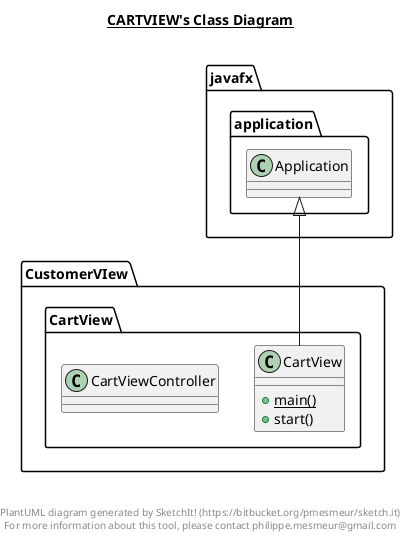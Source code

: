 @startuml

title __CARTVIEW's Class Diagram__\n

  namespace CustomerVIew {
    namespace CartView {
      class CustomerVIew.CartView.CartView {
          {static} + main()
          + start()
      }
    }
  }
  

  namespace CustomerVIew {
    namespace CartView {
      class CustomerVIew.CartView.CartViewController {
      }
    }
  }
  

  CustomerVIew.CartView.CartView -up-|> javafx.application.Application


right footer


PlantUML diagram generated by SketchIt! (https://bitbucket.org/pmesmeur/sketch.it)
For more information about this tool, please contact philippe.mesmeur@gmail.com
endfooter

@enduml
